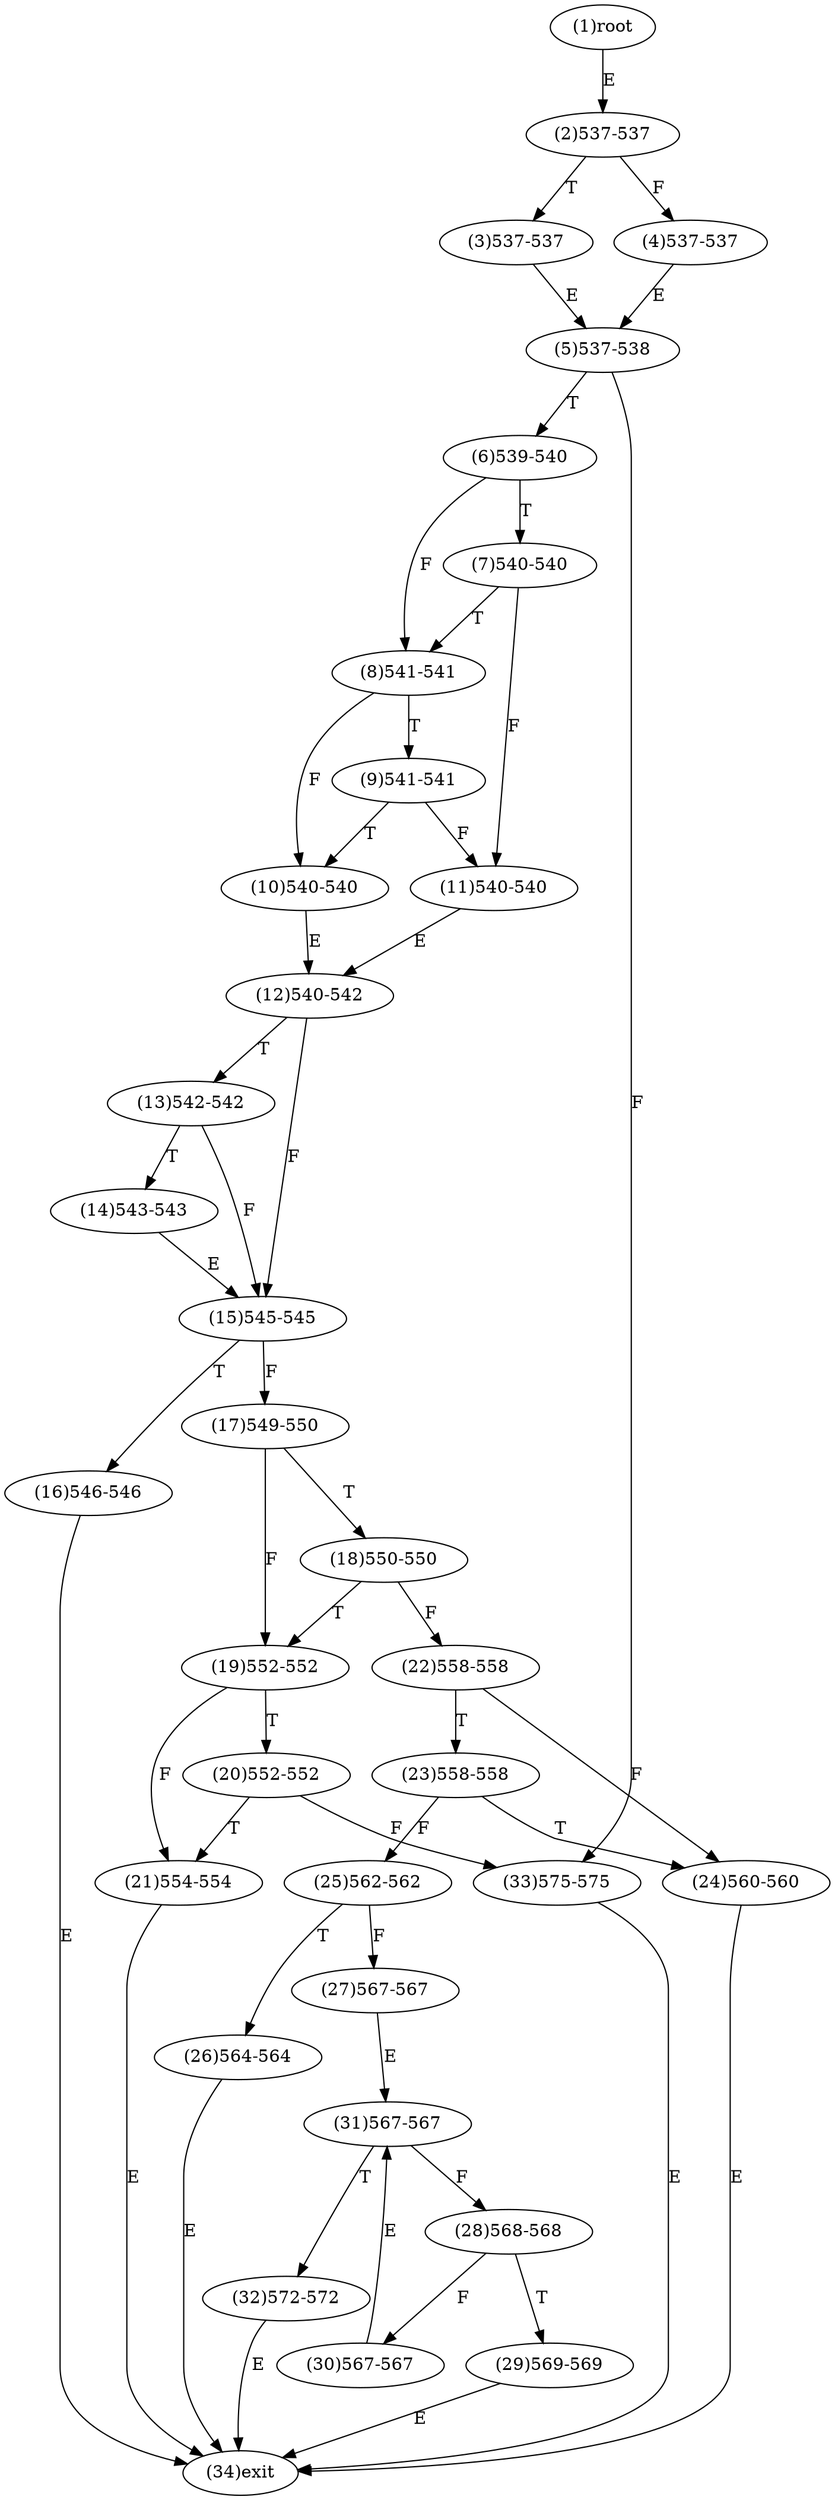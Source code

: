 digraph "" { 
1[ label="(1)root"];
2[ label="(2)537-537"];
3[ label="(3)537-537"];
4[ label="(4)537-537"];
5[ label="(5)537-538"];
6[ label="(6)539-540"];
7[ label="(7)540-540"];
8[ label="(8)541-541"];
9[ label="(9)541-541"];
10[ label="(10)540-540"];
11[ label="(11)540-540"];
12[ label="(12)540-542"];
13[ label="(13)542-542"];
14[ label="(14)543-543"];
15[ label="(15)545-545"];
17[ label="(17)549-550"];
16[ label="(16)546-546"];
19[ label="(19)552-552"];
18[ label="(18)550-550"];
21[ label="(21)554-554"];
20[ label="(20)552-552"];
23[ label="(23)558-558"];
22[ label="(22)558-558"];
25[ label="(25)562-562"];
24[ label="(24)560-560"];
27[ label="(27)567-567"];
26[ label="(26)564-564"];
29[ label="(29)569-569"];
28[ label="(28)568-568"];
31[ label="(31)567-567"];
30[ label="(30)567-567"];
34[ label="(34)exit"];
32[ label="(32)572-572"];
33[ label="(33)575-575"];
1->2[ label="E"];
2->4[ label="F"];
2->3[ label="T"];
3->5[ label="E"];
4->5[ label="E"];
5->33[ label="F"];
5->6[ label="T"];
6->8[ label="F"];
6->7[ label="T"];
7->11[ label="F"];
7->8[ label="T"];
8->10[ label="F"];
8->9[ label="T"];
9->11[ label="F"];
9->10[ label="T"];
10->12[ label="E"];
11->12[ label="E"];
12->15[ label="F"];
12->13[ label="T"];
13->15[ label="F"];
13->14[ label="T"];
14->15[ label="E"];
15->17[ label="F"];
15->16[ label="T"];
16->34[ label="E"];
17->19[ label="F"];
17->18[ label="T"];
18->22[ label="F"];
18->19[ label="T"];
19->21[ label="F"];
19->20[ label="T"];
20->33[ label="F"];
20->21[ label="T"];
21->34[ label="E"];
22->24[ label="F"];
22->23[ label="T"];
23->25[ label="F"];
23->24[ label="T"];
24->34[ label="E"];
25->27[ label="F"];
25->26[ label="T"];
26->34[ label="E"];
27->31[ label="E"];
28->30[ label="F"];
28->29[ label="T"];
29->34[ label="E"];
30->31[ label="E"];
31->28[ label="F"];
31->32[ label="T"];
32->34[ label="E"];
33->34[ label="E"];
}